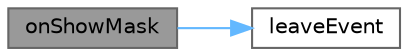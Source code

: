 digraph "onShowMask"
{
 // LATEX_PDF_SIZE
  bgcolor="transparent";
  edge [fontname=Helvetica,fontsize=10,labelfontname=Helvetica,labelfontsize=10];
  node [fontname=Helvetica,fontsize=10,shape=box,height=0.2,width=0.4];
  rankdir="LR";
  Node1 [id="Node000001",label="onShowMask",height=0.2,width=0.4,color="gray40", fillcolor="grey60", style="filled", fontcolor="black",tooltip="显示遮罩"];
  Node1 -> Node2 [id="edge1_Node000001_Node000002",color="steelblue1",style="solid",tooltip=" "];
  Node2 [id="Node000002",label="leaveEvent",height=0.2,width=0.4,color="grey40", fillcolor="white", style="filled",URL="$class_my_block_widget.html#a80d32879c5360c278eb309e38ab5b923",tooltip="鼠标离开事件"];
}
